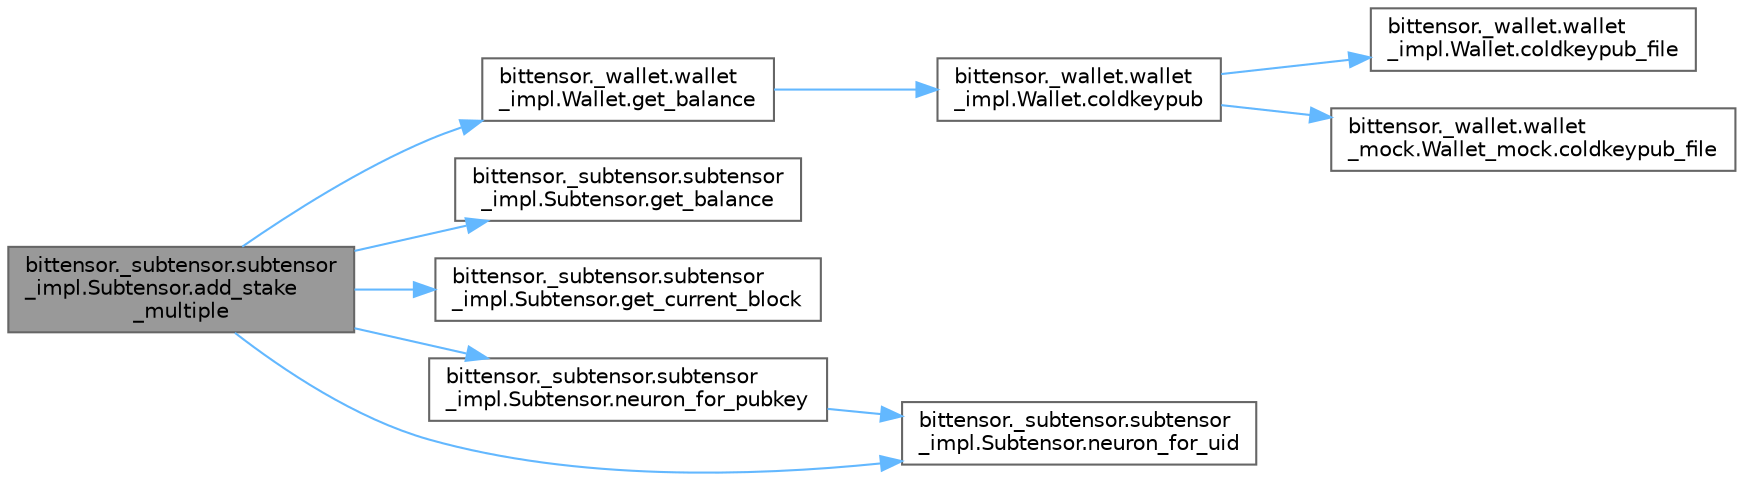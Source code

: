 digraph "bittensor._subtensor.subtensor_impl.Subtensor.add_stake_multiple"
{
 // LATEX_PDF_SIZE
  bgcolor="transparent";
  edge [fontname=Helvetica,fontsize=10,labelfontname=Helvetica,labelfontsize=10];
  node [fontname=Helvetica,fontsize=10,shape=box,height=0.2,width=0.4];
  rankdir="LR";
  Node1 [label="bittensor._subtensor.subtensor\l_impl.Subtensor.add_stake\l_multiple",height=0.2,width=0.4,color="gray40", fillcolor="grey60", style="filled", fontcolor="black",tooltip=" "];
  Node1 -> Node2 [color="steelblue1",style="solid"];
  Node2 [label="bittensor._wallet.wallet\l_impl.Wallet.get_balance",height=0.2,width=0.4,color="grey40", fillcolor="white", style="filled",URL="$classbittensor_1_1__wallet_1_1wallet__impl_1_1_wallet.html#a0579a3e0363a793241486b0b556798bc",tooltip=" "];
  Node2 -> Node3 [color="steelblue1",style="solid"];
  Node3 [label="bittensor._wallet.wallet\l_impl.Wallet.coldkeypub",height=0.2,width=0.4,color="grey40", fillcolor="white", style="filled",URL="$classbittensor_1_1__wallet_1_1wallet__impl_1_1_wallet.html#a99c3c51aa8dddb6a27280c5b0aa2cac8",tooltip=" "];
  Node3 -> Node4 [color="steelblue1",style="solid"];
  Node4 [label="bittensor._wallet.wallet\l_impl.Wallet.coldkeypub_file",height=0.2,width=0.4,color="grey40", fillcolor="white", style="filled",URL="$classbittensor_1_1__wallet_1_1wallet__impl_1_1_wallet.html#a7d2b88fb8f661b338d948906ba5d33d4",tooltip=" "];
  Node3 -> Node5 [color="steelblue1",style="solid"];
  Node5 [label="bittensor._wallet.wallet\l_mock.Wallet_mock.coldkeypub_file",height=0.2,width=0.4,color="grey40", fillcolor="white", style="filled",URL="$classbittensor_1_1__wallet_1_1wallet__mock_1_1_wallet__mock.html#a19db9e4d69df8c25ee220e7ecfd72ec7",tooltip=" "];
  Node1 -> Node6 [color="steelblue1",style="solid"];
  Node6 [label="bittensor._subtensor.subtensor\l_impl.Subtensor.get_balance",height=0.2,width=0.4,color="grey40", fillcolor="white", style="filled",URL="$classbittensor_1_1__subtensor_1_1subtensor__impl_1_1_subtensor.html#a894541f517863e48219cfaf51727b0b0",tooltip=" "];
  Node1 -> Node7 [color="steelblue1",style="solid"];
  Node7 [label="bittensor._subtensor.subtensor\l_impl.Subtensor.get_current_block",height=0.2,width=0.4,color="grey40", fillcolor="white", style="filled",URL="$classbittensor_1_1__subtensor_1_1subtensor__impl_1_1_subtensor.html#a4ae980dde4fb415232b048f23678d880",tooltip=" "];
  Node1 -> Node8 [color="steelblue1",style="solid"];
  Node8 [label="bittensor._subtensor.subtensor\l_impl.Subtensor.neuron_for_pubkey",height=0.2,width=0.4,color="grey40", fillcolor="white", style="filled",URL="$classbittensor_1_1__subtensor_1_1subtensor__impl_1_1_subtensor.html#a50f10ac1bdd91d9feb7b5f49de168aa7",tooltip=" "];
  Node8 -> Node9 [color="steelblue1",style="solid"];
  Node9 [label="bittensor._subtensor.subtensor\l_impl.Subtensor.neuron_for_uid",height=0.2,width=0.4,color="grey40", fillcolor="white", style="filled",URL="$classbittensor_1_1__subtensor_1_1subtensor__impl_1_1_subtensor.html#aedf9d44c58320641bd3a0d237159119d",tooltip=" "];
  Node1 -> Node9 [color="steelblue1",style="solid"];
}
